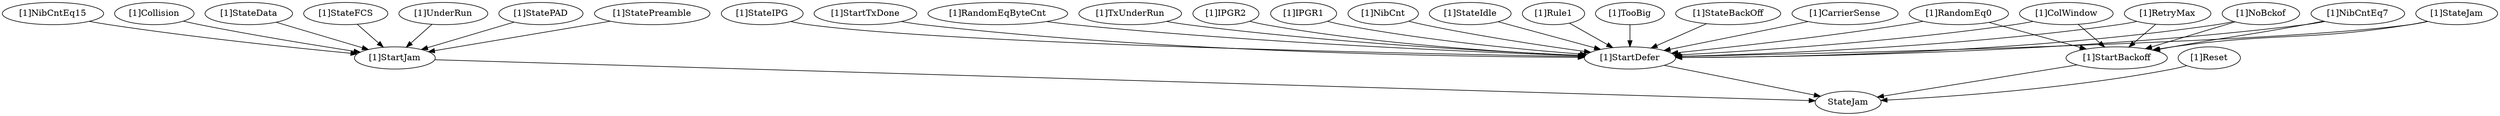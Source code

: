 strict digraph "" {
	StateJam	 [complexity=0,
		importance=0.0329547108653,
		rank=0.0];
	"[1]StateData"	 [complexity=9,
		importance=0.105786141615,
		rank=0.011754015735];
	"[1]StartJam"	 [complexity=1,
		importance=0.0875458005365,
		rank=0.0875458005365];
	"[1]StateData" -> "[1]StartJam";
	"[1]TooBig"	 [complexity=23,
		importance=0.16392071551,
		rank=0.00712698763087];
	"[1]StartDefer"	 [complexity=2,
		importance=0.153042806319,
		rank=0.0765214031594];
	"[1]TooBig" -> "[1]StartDefer";
	"[1]StateBackOff"	 [complexity=23,
		importance=0.177104004074,
		rank=0.00770017409019];
	"[1]StateBackOff" -> "[1]StartDefer";
	"[1]NoBckof"	 [complexity=23,
		importance=0.16392071551,
		rank=0.00712698763087];
	"[1]StartBackoff"	 [complexity=2,
		importance=0.0958774027419,
		rank=0.047938701371];
	"[1]NoBckof" -> "[1]StartBackoff";
	"[1]NoBckof" -> "[1]StartDefer";
	"[1]StateFCS"	 [complexity=9,
		importance=0.12056402248,
		rank=0.0133960024978];
	"[1]StateFCS" -> "[1]StartJam";
	"[1]CarrierSense"	 [complexity=23,
		importance=0.16392071551,
		rank=0.00712698763087];
	"[1]CarrierSense" -> "[1]StartDefer";
	"[1]StateIPG"	 [complexity=23,
		importance=0.190608520465,
		rank=0.00828732697676];
	"[1]StateIPG" -> "[1]StartDefer";
	"[1]NibCntEq7"	 [complexity=23,
		importance=0.16392071551,
		rank=0.00712698763087];
	"[1]NibCntEq7" -> "[1]StartBackoff";
	"[1]NibCntEq7" -> "[1]StartDefer";
	"[1]UnderRun"	 [complexity=9,
		importance=0.0984237097276,
		rank=0.0109359677475];
	"[1]UnderRun" -> "[1]StartJam";
	"[1]StartTxDone"	 [complexity=23,
		importance=0.16392071551,
		rank=0.00712698763087];
	"[1]StartTxDone" -> "[1]StartDefer";
	"[1]RandomEqByteCnt"	 [complexity=23,
		importance=0.16392071551,
		rank=0.00712698763087];
	"[1]RandomEqByteCnt" -> "[1]StartDefer";
	"[1]TxUnderRun"	 [complexity=23,
		importance=0.16392071551,
		rank=0.00712698763087];
	"[1]TxUnderRun" -> "[1]StartDefer";
	"[1]StatePAD"	 [complexity=9,
		importance=0.129317344451,
		rank=0.0143685938279];
	"[1]StatePAD" -> "[1]StartJam";
	"[1]StatePreamble"	 [complexity=9,
		importance=0.121674787824,
		rank=0.0135194208693];
	"[1]StatePreamble" -> "[1]StartJam";
	"[1]IPGR2"	 [complexity=23,
		importance=0.16392071551,
		rank=0.00712698763087];
	"[1]IPGR2" -> "[1]StartDefer";
	"[1]IPGR1"	 [complexity=23,
		importance=0.16392071551,
		rank=0.00712698763087];
	"[1]IPGR1" -> "[1]StartDefer";
	"[1]NibCnt"	 [complexity=23,
		importance=0.16392071551,
		rank=0.00712698763087];
	"[1]NibCnt" -> "[1]StartDefer";
	"[1]Reset"	 [complexity=1,
		importance=0.109742041787,
		rank=0.109742041787];
	"[1]Reset" -> StateJam;
	"[1]StartBackoff" -> StateJam;
	"[1]StateJam"	 [complexity=23,
		importance=0.185997517184,
		rank=0.00808684857323];
	"[1]StateJam" -> "[1]StartBackoff";
	"[1]StateJam" -> "[1]StartDefer";
	"[1]NibCntEq15"	 [complexity=9,
		importance=0.0984237097276,
		rank=0.0109359677475];
	"[1]NibCntEq15" -> "[1]StartJam";
	"[1]StartDefer" -> StateJam;
	"[1]StateIdle"	 [complexity=23,
		importance=0.185820875447,
		rank=0.0080791684977];
	"[1]StateIdle" -> "[1]StartDefer";
	"[1]RandomEq0"	 [complexity=23,
		importance=0.16392071551,
		rank=0.00712698763087];
	"[1]RandomEq0" -> "[1]StartBackoff";
	"[1]RandomEq0" -> "[1]StartDefer";
	"[1]Collision"	 [complexity=9,
		importance=0.0984237097276,
		rank=0.0109359677475];
	"[1]Collision" -> "[1]StartJam";
	"[1]Rule1"	 [complexity=23,
		importance=0.189891819461,
		rank=0.00825616606352];
	"[1]Rule1" -> "[1]StartDefer";
	"[1]ColWindow"	 [complexity=23,
		importance=0.16392071551,
		rank=0.00712698763087];
	"[1]ColWindow" -> "[1]StartBackoff";
	"[1]ColWindow" -> "[1]StartDefer";
	"[1]StartJam" -> StateJam;
	"[1]RetryMax"	 [complexity=23,
		importance=0.16392071551,
		rank=0.00712698763087];
	"[1]RetryMax" -> "[1]StartBackoff";
	"[1]RetryMax" -> "[1]StartDefer";
}

